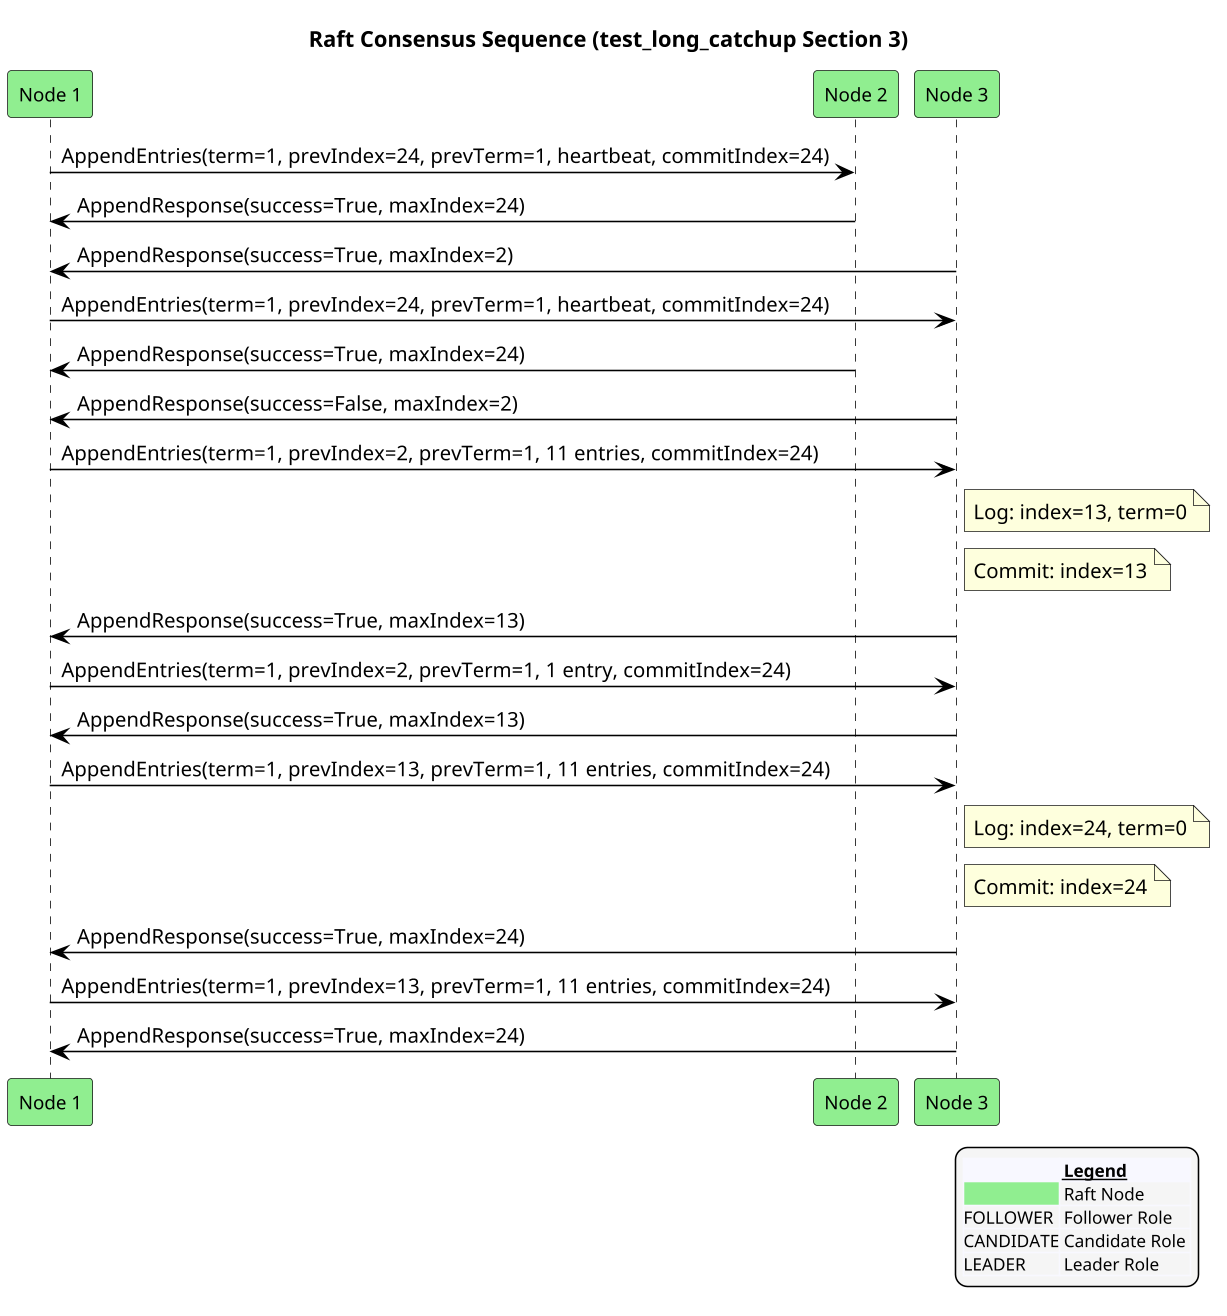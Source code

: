 @startuml
!pragma ratio 0.7
skinparam dpi 150
skinparam monochrome false
skinparam sequence {
  ArrowColor Black
  ActorBorderColor Black
  LifeLineBorderColor Black
  ParticipantFontSize 12
  Padding 10
}
skinparam legend {
  BackgroundColor #F5F5F5
  FontSize 11
}
title Raft Consensus Sequence (test_long_catchup Section 3)

participant "Node 1" as n1 order 10 #Lightgreen
participant "Node 2" as n2 order 20 #Lightgreen
participant "Node 3" as n3 order 30 #Lightgreen
n1 -> n2: AppendEntries(term=1, prevIndex=24, prevTerm=1, heartbeat, commitIndex=24)
n2 -> n1: AppendResponse(success=True, maxIndex=24)
n3 -> n1: AppendResponse(success=True, maxIndex=2)
n1 -> n3: AppendEntries(term=1, prevIndex=24, prevTerm=1, heartbeat, commitIndex=24)
n2 -> n1: AppendResponse(success=True, maxIndex=24)
n3 -> n1: AppendResponse(success=False, maxIndex=2)
n1 -> n3: AppendEntries(term=1, prevIndex=2, prevTerm=1, 11 entries, commitIndex=24)
note right of n3: Log: index=13, term=0
note right of n3: Commit: index=13
n3 -> n1: AppendResponse(success=True, maxIndex=13)
n1 -> n3: AppendEntries(term=1, prevIndex=2, prevTerm=1, 1 entry, commitIndex=24)
n3 -> n1: AppendResponse(success=True, maxIndex=13)
n1 -> n3: AppendEntries(term=1, prevIndex=13, prevTerm=1, 11 entries, commitIndex=24)
note right of n3: Log: index=24, term=0
note right of n3: Commit: index=24
n3 -> n1: AppendResponse(success=True, maxIndex=24)
n1 -> n3: AppendEntries(term=1, prevIndex=13, prevTerm=1, 11 entries, commitIndex=24)
n3 -> n1: AppendResponse(success=True, maxIndex=24)

legend right
  <#GhostWhite,#GhostWhite>|      |= __Legend__ |
  |<#Lightgreen>| Raft Node |
  |FOLLOWER| Follower Role |
  |CANDIDATE| Candidate Role |
  |LEADER| Leader Role |
endlegend
@enduml
